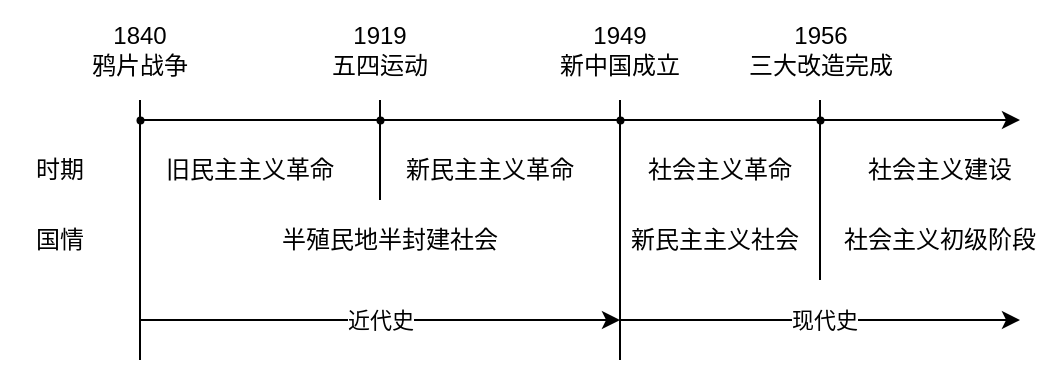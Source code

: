 <mxfile version="21.6.1" type="github">
  <diagram name="第 1 页" id="tzhNpH3wn8uJp7G78d_e">
    <mxGraphModel dx="676" dy="354" grid="0" gridSize="10" guides="1" tooltips="1" connect="1" arrows="1" fold="1" page="1" pageScale="1" pageWidth="827" pageHeight="1169" math="0" shadow="0">
      <root>
        <mxCell id="0" />
        <mxCell id="1" parent="0" />
        <mxCell id="nZf0c_X3d5ZhZT4HCy46-5" value="" style="endArrow=none;html=1;rounded=0;" edge="1" parent="1">
          <mxGeometry width="50" height="50" relative="1" as="geometry">
            <mxPoint x="150" y="250" as="sourcePoint" />
            <mxPoint x="150" y="250" as="targetPoint" />
          </mxGeometry>
        </mxCell>
        <mxCell id="nZf0c_X3d5ZhZT4HCy46-6" value="" style="shape=waypoint;sketch=0;size=6;pointerEvents=1;points=[];fillColor=none;resizable=0;rotatable=0;perimeter=centerPerimeter;snapToPoint=1;strokeWidth=0;" vertex="1" parent="1">
          <mxGeometry x="110" y="230" width="20" height="20" as="geometry" />
        </mxCell>
        <mxCell id="nZf0c_X3d5ZhZT4HCy46-7" value="" style="shape=waypoint;sketch=0;size=6;pointerEvents=1;points=[];fillColor=none;resizable=0;rotatable=0;perimeter=centerPerimeter;snapToPoint=1;strokeWidth=0;" vertex="1" parent="1">
          <mxGeometry x="230" y="230" width="20" height="20" as="geometry" />
        </mxCell>
        <mxCell id="nZf0c_X3d5ZhZT4HCy46-10" value="" style="shape=waypoint;sketch=0;size=6;pointerEvents=1;points=[];fillColor=none;resizable=0;rotatable=0;perimeter=centerPerimeter;snapToPoint=1;strokeWidth=0;" vertex="1" parent="1">
          <mxGeometry x="350" y="230" width="20" height="20" as="geometry" />
        </mxCell>
        <mxCell id="nZf0c_X3d5ZhZT4HCy46-14" value="时期" style="text;html=1;strokeColor=none;fillColor=none;align=center;verticalAlign=middle;whiteSpace=wrap;rounded=0;" vertex="1" parent="1">
          <mxGeometry x="50" y="250" width="60" height="30" as="geometry" />
        </mxCell>
        <mxCell id="nZf0c_X3d5ZhZT4HCy46-15" value="国情" style="text;html=1;strokeColor=none;fillColor=none;align=center;verticalAlign=middle;whiteSpace=wrap;rounded=0;" vertex="1" parent="1">
          <mxGeometry x="50" y="285" width="60" height="30" as="geometry" />
        </mxCell>
        <mxCell id="nZf0c_X3d5ZhZT4HCy46-16" value="1840&lt;br&gt;鸦片战争&lt;br&gt;" style="text;html=1;strokeColor=none;fillColor=none;align=center;verticalAlign=middle;whiteSpace=wrap;rounded=0;" vertex="1" parent="1">
          <mxGeometry x="80" y="180" width="80" height="50" as="geometry" />
        </mxCell>
        <mxCell id="nZf0c_X3d5ZhZT4HCy46-17" value="旧民主主义革命" style="text;html=1;strokeColor=none;fillColor=none;align=center;verticalAlign=middle;whiteSpace=wrap;rounded=0;" vertex="1" parent="1">
          <mxGeometry x="130" y="250" width="90" height="30" as="geometry" />
        </mxCell>
        <mxCell id="nZf0c_X3d5ZhZT4HCy46-18" value="新民主主义革命" style="text;html=1;strokeColor=none;fillColor=none;align=center;verticalAlign=middle;whiteSpace=wrap;rounded=0;" vertex="1" parent="1">
          <mxGeometry x="250" y="250" width="90" height="30" as="geometry" />
        </mxCell>
        <mxCell id="nZf0c_X3d5ZhZT4HCy46-19" value="社会主义革命" style="text;html=1;strokeColor=none;fillColor=none;align=center;verticalAlign=middle;whiteSpace=wrap;rounded=0;" vertex="1" parent="1">
          <mxGeometry x="370" y="250" width="80" height="30" as="geometry" />
        </mxCell>
        <mxCell id="nZf0c_X3d5ZhZT4HCy46-20" value="社会主义初级阶段" style="text;html=1;strokeColor=none;fillColor=none;align=center;verticalAlign=middle;whiteSpace=wrap;rounded=0;" vertex="1" parent="1">
          <mxGeometry x="470" y="290" width="100" height="20" as="geometry" />
        </mxCell>
        <mxCell id="nZf0c_X3d5ZhZT4HCy46-22" value="" style="endArrow=none;html=1;rounded=0;exitX=0.5;exitY=1;exitDx=0;exitDy=0;" edge="1" parent="1">
          <mxGeometry width="50" height="50" relative="1" as="geometry">
            <mxPoint x="120" y="230" as="sourcePoint" />
            <mxPoint x="120" y="360" as="targetPoint" />
          </mxGeometry>
        </mxCell>
        <mxCell id="nZf0c_X3d5ZhZT4HCy46-23" value="1919&lt;br&gt;五四运动" style="text;html=1;strokeColor=none;fillColor=none;align=center;verticalAlign=middle;whiteSpace=wrap;rounded=0;" vertex="1" parent="1">
          <mxGeometry x="210" y="190" width="60" height="30" as="geometry" />
        </mxCell>
        <mxCell id="nZf0c_X3d5ZhZT4HCy46-26" value="1949&lt;br&gt;新中国成立" style="text;html=1;strokeColor=none;fillColor=none;align=center;verticalAlign=middle;whiteSpace=wrap;rounded=0;" vertex="1" parent="1">
          <mxGeometry x="325" y="190" width="70" height="30" as="geometry" />
        </mxCell>
        <mxCell id="nZf0c_X3d5ZhZT4HCy46-28" value="" style="endArrow=none;html=1;rounded=0;exitX=0.5;exitY=1;exitDx=0;exitDy=0;" edge="1" parent="1">
          <mxGeometry width="50" height="50" relative="1" as="geometry">
            <mxPoint x="240" y="230" as="sourcePoint" />
            <mxPoint x="240" y="280" as="targetPoint" />
          </mxGeometry>
        </mxCell>
        <mxCell id="nZf0c_X3d5ZhZT4HCy46-29" value="" style="endArrow=none;html=1;rounded=0;exitX=0.5;exitY=1;exitDx=0;exitDy=0;" edge="1" parent="1">
          <mxGeometry width="50" height="50" relative="1" as="geometry">
            <mxPoint x="360" y="230" as="sourcePoint" />
            <mxPoint x="360" y="360" as="targetPoint" />
          </mxGeometry>
        </mxCell>
        <mxCell id="nZf0c_X3d5ZhZT4HCy46-30" value="" style="endArrow=none;html=1;rounded=0;exitDx=0;exitDy=0;" edge="1" parent="1" source="nZf0c_X3d5ZhZT4HCy46-12">
          <mxGeometry width="50" height="50" relative="1" as="geometry">
            <mxPoint x="460" y="230" as="sourcePoint" />
            <mxPoint x="460" y="320" as="targetPoint" />
          </mxGeometry>
        </mxCell>
        <mxCell id="nZf0c_X3d5ZhZT4HCy46-33" value="1956&lt;br&gt;三大改造完成" style="text;html=1;strokeColor=none;fillColor=none;align=center;verticalAlign=middle;whiteSpace=wrap;rounded=0;" vertex="1" parent="1">
          <mxGeometry x="422.5" y="190" width="75" height="30" as="geometry" />
        </mxCell>
        <mxCell id="nZf0c_X3d5ZhZT4HCy46-35" value="社会主义建设" style="text;html=1;strokeColor=none;fillColor=none;align=center;verticalAlign=middle;whiteSpace=wrap;rounded=0;" vertex="1" parent="1">
          <mxGeometry x="480" y="255" width="80" height="20" as="geometry" />
        </mxCell>
        <mxCell id="nZf0c_X3d5ZhZT4HCy46-36" value="半殖民地半封建社会" style="text;html=1;strokeColor=none;fillColor=none;align=center;verticalAlign=middle;whiteSpace=wrap;rounded=0;" vertex="1" parent="1">
          <mxGeometry x="190" y="285" width="110" height="30" as="geometry" />
        </mxCell>
        <mxCell id="nZf0c_X3d5ZhZT4HCy46-37" value="新民主主义社会" style="text;html=1;strokeColor=none;fillColor=none;align=center;verticalAlign=middle;whiteSpace=wrap;rounded=0;" vertex="1" parent="1">
          <mxGeometry x="360" y="290" width="95" height="20" as="geometry" />
        </mxCell>
        <mxCell id="nZf0c_X3d5ZhZT4HCy46-38" value="" style="endArrow=none;html=1;rounded=0;exitX=0.5;exitY=1;exitDx=0;exitDy=0;" edge="1" parent="1" target="nZf0c_X3d5ZhZT4HCy46-12">
          <mxGeometry width="50" height="50" relative="1" as="geometry">
            <mxPoint x="460" y="230" as="sourcePoint" />
            <mxPoint x="460" y="400" as="targetPoint" />
          </mxGeometry>
        </mxCell>
        <mxCell id="nZf0c_X3d5ZhZT4HCy46-12" value="" style="shape=waypoint;sketch=0;size=6;pointerEvents=1;points=[];fillColor=none;resizable=0;rotatable=0;perimeter=centerPerimeter;snapToPoint=1;strokeWidth=0;" vertex="1" parent="1">
          <mxGeometry x="450" y="230" width="20" height="20" as="geometry" />
        </mxCell>
        <mxCell id="nZf0c_X3d5ZhZT4HCy46-41" value="" style="endArrow=classic;html=1;rounded=0;" edge="1" parent="1">
          <mxGeometry relative="1" as="geometry">
            <mxPoint x="120" y="340" as="sourcePoint" />
            <mxPoint x="360" y="340" as="targetPoint" />
          </mxGeometry>
        </mxCell>
        <mxCell id="nZf0c_X3d5ZhZT4HCy46-42" value="近代史" style="edgeLabel;resizable=0;html=1;align=center;verticalAlign=middle;" connectable="0" vertex="1" parent="nZf0c_X3d5ZhZT4HCy46-41">
          <mxGeometry relative="1" as="geometry" />
        </mxCell>
        <mxCell id="nZf0c_X3d5ZhZT4HCy46-43" value="" style="endArrow=classic;html=1;rounded=0;" edge="1" parent="1">
          <mxGeometry relative="1" as="geometry">
            <mxPoint x="360" y="340" as="sourcePoint" />
            <mxPoint x="560" y="340" as="targetPoint" />
          </mxGeometry>
        </mxCell>
        <mxCell id="nZf0c_X3d5ZhZT4HCy46-45" value="现代史" style="edgeLabel;html=1;align=center;verticalAlign=middle;resizable=0;points=[];" vertex="1" connectable="0" parent="nZf0c_X3d5ZhZT4HCy46-43">
          <mxGeometry x="0.02" relative="1" as="geometry">
            <mxPoint as="offset" />
          </mxGeometry>
        </mxCell>
        <mxCell id="nZf0c_X3d5ZhZT4HCy46-46" value="" style="endArrow=classic;html=1;rounded=0;" edge="1" parent="1">
          <mxGeometry width="50" height="50" relative="1" as="geometry">
            <mxPoint x="120" y="240" as="sourcePoint" />
            <mxPoint x="560" y="240" as="targetPoint" />
          </mxGeometry>
        </mxCell>
      </root>
    </mxGraphModel>
  </diagram>
</mxfile>
